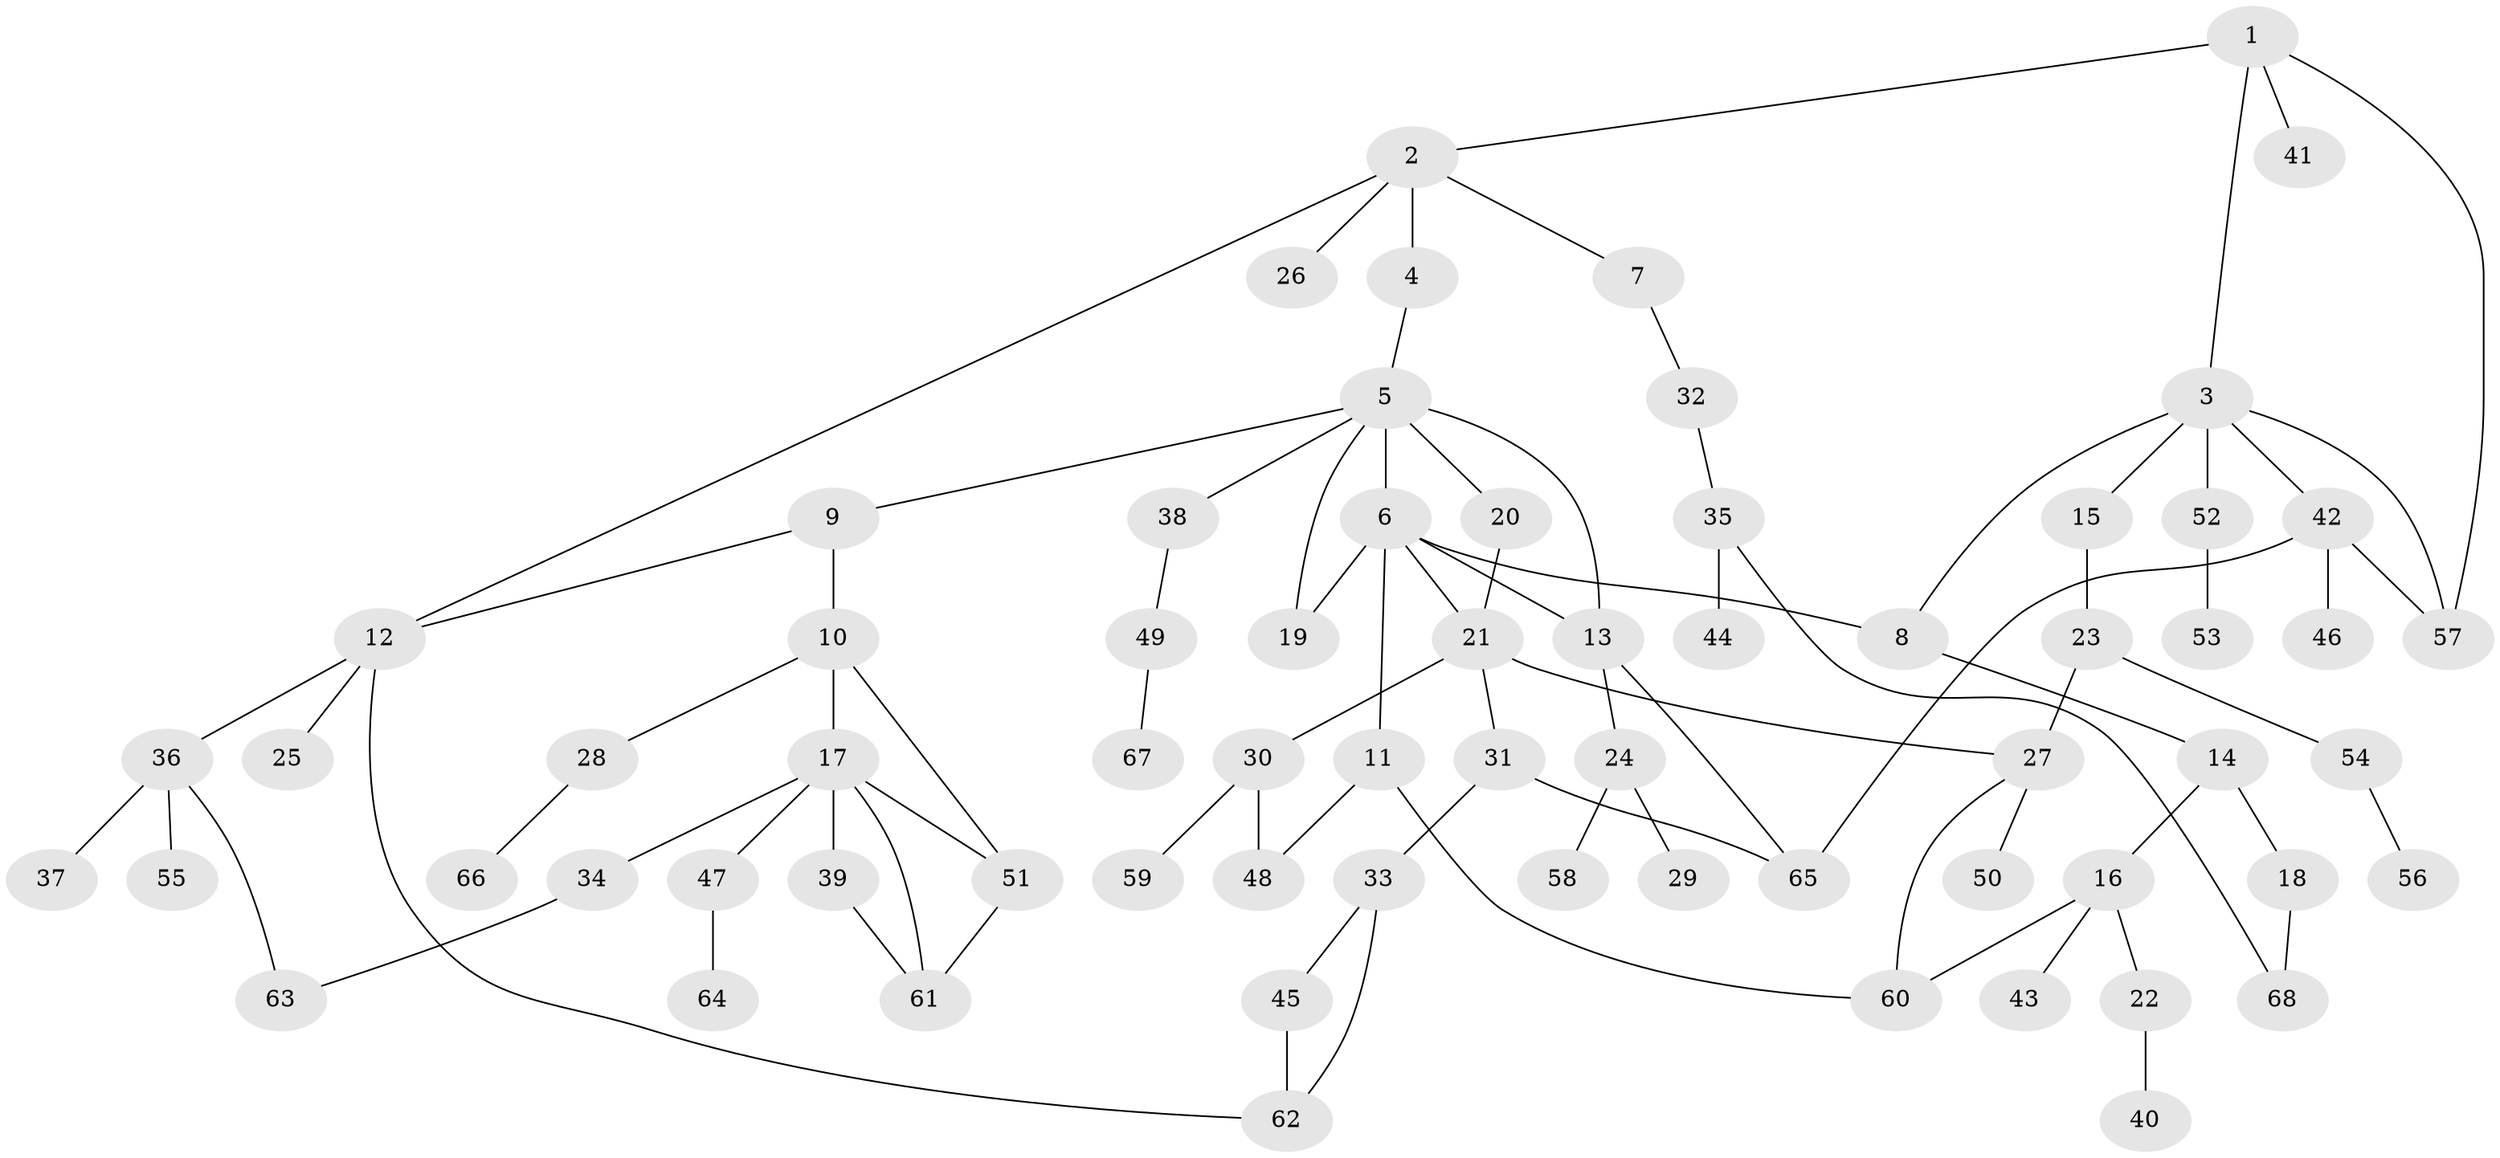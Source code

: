 // Generated by graph-tools (version 1.1) at 2025/10/02/27/25 16:10:54]
// undirected, 68 vertices, 87 edges
graph export_dot {
graph [start="1"]
  node [color=gray90,style=filled];
  1;
  2;
  3;
  4;
  5;
  6;
  7;
  8;
  9;
  10;
  11;
  12;
  13;
  14;
  15;
  16;
  17;
  18;
  19;
  20;
  21;
  22;
  23;
  24;
  25;
  26;
  27;
  28;
  29;
  30;
  31;
  32;
  33;
  34;
  35;
  36;
  37;
  38;
  39;
  40;
  41;
  42;
  43;
  44;
  45;
  46;
  47;
  48;
  49;
  50;
  51;
  52;
  53;
  54;
  55;
  56;
  57;
  58;
  59;
  60;
  61;
  62;
  63;
  64;
  65;
  66;
  67;
  68;
  1 -- 2;
  1 -- 3;
  1 -- 41;
  1 -- 57;
  2 -- 4;
  2 -- 7;
  2 -- 26;
  2 -- 12;
  3 -- 15;
  3 -- 42;
  3 -- 52;
  3 -- 57;
  3 -- 8;
  4 -- 5;
  5 -- 6;
  5 -- 9;
  5 -- 13;
  5 -- 20;
  5 -- 38;
  5 -- 19;
  6 -- 8;
  6 -- 11;
  6 -- 19;
  6 -- 21;
  6 -- 13;
  7 -- 32;
  8 -- 14;
  9 -- 10;
  9 -- 12;
  10 -- 17;
  10 -- 28;
  10 -- 51;
  11 -- 60;
  11 -- 48;
  12 -- 25;
  12 -- 36;
  12 -- 62;
  13 -- 24;
  13 -- 65;
  14 -- 16;
  14 -- 18;
  15 -- 23;
  16 -- 22;
  16 -- 43;
  16 -- 60;
  17 -- 34;
  17 -- 39;
  17 -- 47;
  17 -- 61;
  17 -- 51;
  18 -- 68;
  20 -- 21;
  21 -- 27;
  21 -- 30;
  21 -- 31;
  22 -- 40;
  23 -- 54;
  23 -- 27;
  24 -- 29;
  24 -- 58;
  27 -- 50;
  27 -- 60;
  28 -- 66;
  30 -- 48;
  30 -- 59;
  31 -- 33;
  31 -- 65;
  32 -- 35;
  33 -- 45;
  33 -- 62;
  34 -- 63;
  35 -- 44;
  35 -- 68;
  36 -- 37;
  36 -- 55;
  36 -- 63;
  38 -- 49;
  39 -- 61;
  42 -- 46;
  42 -- 57;
  42 -- 65;
  45 -- 62;
  47 -- 64;
  49 -- 67;
  51 -- 61;
  52 -- 53;
  54 -- 56;
}
